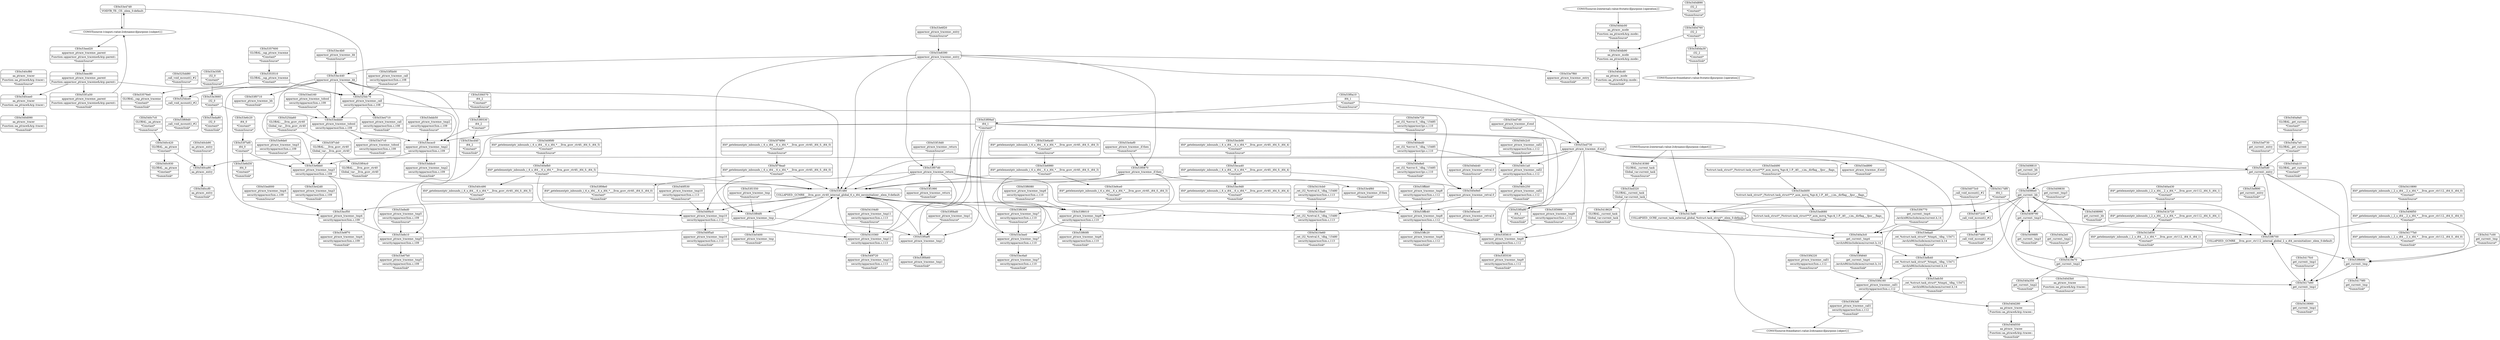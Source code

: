 digraph {
	CE0x53e35f0 [shape=record,shape=Mrecord,label="{CE0x53e35f0|i32_0|*Constant*|*SummSource*}"]
	CE0x53e4710 [shape=record,shape=Mrecord,label="{CE0x53e4710|apparmor_ptrace_traceme:_call|security/apparmor/lsm.c,108|*SummSink*}"]
	CE0x540d760 [shape=record,shape=Mrecord,label="{CE0x540d760|i32_2|*Constant*}"]
	CE0x5417df0 [shape=record,shape=Mrecord,label="{CE0x5417df0|i64_1|*Constant*}"]
	CE0x540e8e0 [shape=record,shape=Mrecord,label="{CE0x540e8e0|_ret_i32_%error.0,_!dbg_!15485|security/apparmor/ipc.c,110|*SummSink*}"]
	CE0x53ed490 [shape=record,shape=Mrecord,label="{CE0x53ed490|%struct.task_struct*_(%struct.task_struct**)*_asm_movq_%gs:$_1:P_,$0_,_r,im,_dirflag_,_fpsr_,_flags_|*SummSource*}"]
	CE0x53ed320 [shape=record,shape=Mrecord,label="{CE0x53ed320|GLOBAL:_current_task|Global_var:current_task}"]
	CE0x54072c0 [shape=record,shape=Mrecord,label="{CE0x54072c0|_call_void_mcount()_#2}"]
	CE0x540ca90 [shape=record,shape=Mrecord,label="{CE0x540ca90|aa_ptrace:_entry}"]
	CE0x5417fc0 [shape=record,shape=Mrecord,label="{CE0x5417fc0|get_current:_tmp1|*SummSource*}"]
	CE0x540ccf0 [shape=record,shape=Mrecord,label="{CE0x540ccf0|aa_ptrace:_entry|*SummSink*}"]
	CE0x53f6700 [shape=record,shape=Mrecord,label="{CE0x53f6700|COLLAPSED:_GCMRE___llvm_gcov_ctr112_internal_global_2_x_i64_zeroinitializer:_elem_0:default:}"]
	CE0x54098f0 [shape=record,shape=Mrecord,label="{CE0x54098f0|get_current:_tmp3|*SummSink*}"]
	CE0x53ed160 [shape=record,shape=Mrecord,label="{CE0x53ed160|apparmor_ptrace_traceme:_tobool|security/apparmor/lsm.c,109|*SummSource*}"]
	CE0x540c1a0 [shape=record,shape=Mrecord,label="{CE0x540c1a0|apparmor_ptrace_traceme:_call2|security/apparmor/lsm.c,112}"]
	CE0x5f78f90 [shape=record,shape=Mrecord,label="{CE0x5f78f90|i64*_getelementptr_inbounds_(_6_x_i64_,_6_x_i64_*___llvm_gcov_ctr40,_i64_0,_i64_0)|*Constant*|*SummSource*}"]
	CE0x53eca40 [shape=record,shape=Mrecord,label="{CE0x53eca40|i64*_getelementptr_inbounds_(_6_x_i64_,_6_x_i64_*___llvm_gcov_ctr40,_i64_0,_i64_4)|*Constant*}"]
	CE0x540d890 [shape=record,shape=Mrecord,label="{CE0x540d890|i32_2|*Constant*|*SummSource*}"]
	CE0x53f69d0 [shape=record,shape=Mrecord,label="{CE0x53f69d0|_call_void_mcount()_#2|*SummSink*}"]
	CE0x540efb0 [shape=record,shape=Mrecord,label="{CE0x540efb0|i64*_getelementptr_inbounds_(_6_x_i64_,_6_x_i64_*___llvm_gcov_ctr40,_i64_0,_i64_5)|*Constant*}"]
	CE0x5410cb0 [shape=record,shape=Mrecord,label="{CE0x5410cb0|_ret_i32_%retval.0,_!dbg_!15480|security/apparmor/lsm.c,113|*SummSource*}"]
	CE0x540ece0 [shape=record,shape=Mrecord,label="{CE0x540ece0|apparmor_ptrace_traceme:_retval.0|*SummSink*}"]
	CE0x540a3c0 [shape=record,shape=Mrecord,label="{CE0x540a3c0|get_current:_tmp4|./arch/x86/include/asm/current.h,14}"]
	CE0x53ecb00 [shape=record,shape=Mrecord,label="{CE0x53ecb00|i64*_getelementptr_inbounds_(_6_x_i64_,_6_x_i64_*___llvm_gcov_ctr40,_i64_0,_i64_4)|*Constant*|*SummSource*}"]
	CE0x53ebbc0 [shape=record,shape=Mrecord,label="{CE0x53ebbc0|apparmor_ptrace_traceme:_tmp2|security/apparmor/lsm.c,109|*SummSink*}"]
	CE0x53f09a0 [shape=record,shape=Mrecord,label="{CE0x53f09a0|i64_1|*Constant*}"]
	CE0x53ef890 [shape=record,shape=Mrecord,label="{CE0x53ef890|get_current:_entry|*SummSink*}"]
	CE0x54177b0 [shape=record,shape=Mrecord,label="{CE0x54177b0|i64*_getelementptr_inbounds_(_2_x_i64_,_2_x_i64_*___llvm_gcov_ctr112,_i64_0,_i64_0)|*Constant*|*SummSink*}"]
	CE0x5409790 [shape=record,shape=Mrecord,label="{CE0x5409790|get_current:_tmp3}"]
	CE0x53f4770 [shape=record,shape=Mrecord,label="{CE0x53f4770|get_current:_tmp4|./arch/x86/include/asm/current.h,14|*SummSource*}"]
	CE0x53f08e0 [shape=record,shape=Mrecord,label="{CE0x53f08e0|i64*_getelementptr_inbounds_(_6_x_i64_,_6_x_i64_*___llvm_gcov_ctr40,_i64_0,_i64_0)|*Constant*|*SummSink*}"]
	CE0x540dc00 [shape=record,shape=Mrecord,label="{CE0x540dc00|aa_ptrace:_mode|Function::aa_ptrace&Arg::mode::|*SummSource*}"]
	CE0x53ed7d0 [shape=record,shape=Mrecord,label="{CE0x53ed7d0|apparmor_ptrace_traceme:_if.end|*SummSource*}"]
	CE0x53ed680 [shape=record,shape=Mrecord,label="{CE0x53ed680|%struct.task_struct*_(%struct.task_struct**)*_asm_movq_%gs:$_1:P_,$0_,_r,im,_dirflag_,_fpsr_,_flags_|*SummSink*}"]
	CE0x53f6010 [shape=record,shape=Mrecord,label="{CE0x53f6010|apparmor_ptrace_traceme:_tmp6|security/apparmor/lsm.c,110}"]
	CE0x541b850 [shape=record,shape=Mrecord,label="{CE0x541b850|i64*_getelementptr_inbounds_(_2_x_i64_,_2_x_i64_*___llvm_gcov_ctr112,_i64_0,_i64_1)|*Constant*|*SummSink*}"]
	CE0x5353510 [shape=record,shape=Mrecord,label="{CE0x5353510|GLOBAL:_cap_ptrace_traceme|*Constant*}"]
	CE0x53f84f0 [shape=record,shape=Mrecord,label="{CE0x53f84f0|apparmor_ptrace_traceme:_tmp}"]
	CE0x5407480 [shape=record,shape=Mrecord,label="{CE0x5407480|_call_void_mcount()_#2|*SummSink*}"]
	CE0x53efb40 [shape=record,shape=Mrecord,label="{CE0x53efb40|_ret_%struct.task_struct*_%tmp4,_!dbg_!15471|./arch/x86/include/asm/current.h,14}"]
	CE0x5406f50 [shape=record,shape=Mrecord,label="{CE0x5406f50|i64*_getelementptr_inbounds_(_2_x_i64_,_2_x_i64_*___llvm_gcov_ctr112,_i64_0,_i64_0)|*Constant*}"]
	CE0x53e6d30 [shape=record,shape=Mrecord,label="{CE0x53e6d30|i64_0|*Constant*|*SummSink*}"]
	CE0x540c250 [shape=record,shape=Mrecord,label="{CE0x540c250|apparmor_ptrace_traceme:_call2|security/apparmor/lsm.c,112|*SummSink*}"]
	"CONST[source:0(mediator),value:2(dynamic)][purpose:{object}]"
	CE0x53f0a80 [shape=record,shape=Mrecord,label="{CE0x53f0a80|i64_1|*Constant*|*SummSink*}"]
	CE0x540f720 [shape=record,shape=Mrecord,label="{CE0x540f720|apparmor_ptrace_traceme:_tmp11|security/apparmor/lsm.c,113|*SummSink*}"]
	CE0x540d3b0 [shape=record,shape=Mrecord,label="{CE0x540d3b0|aa_ptrace:_tracee|Function::aa_ptrace&Arg::tracee::|*SummSource*}"]
	CE0x5415ef0 [shape=record,shape=Mrecord,label="{CE0x5415ef0|COLLAPSED:_GCRE_current_task_external_global_%struct.task_struct*:_elem_0:default:}"]
	CE0x53e9de0 [shape=record,shape=Mrecord,label="{CE0x53e9de0|apparmor_ptrace_traceme:_tmp3|security/apparmor/lsm.c,109|*SummSource*}"]
	CE0x53eddd0 [shape=record,shape=Mrecord,label="{CE0x53eddd0|apparmor_ptrace_traceme:_tobool|security/apparmor/lsm.c,109}"]
	CE0x53f7bf0 [shape=record,shape=Mrecord,label="{CE0x53f7bf0|i64_0|*Constant*}"]
	CE0x53f0710 [shape=record,shape=Mrecord,label="{CE0x53f0710|apparmor_ptrace_traceme:_bb|*SummSink*}"]
	CE0x53f3810 [shape=record,shape=Mrecord,label="{CE0x53f3810|apparmor_ptrace_traceme:_tmp9|security/apparmor/lsm.c,112}"]
	CE0x53ffc20 [shape=record,shape=Mrecord,label="{CE0x53ffc20|apparmor_ptrace_traceme:_tmp8|security/apparmor/lsm.c,112|*SummSink*}"]
	CE0x53f3530 [shape=record,shape=Mrecord,label="{CE0x53f3530|apparmor_ptrace_traceme:_tmp9|security/apparmor/lsm.c,112|*SummSink*}"]
	CE0x53ec9d0 [shape=record,shape=Mrecord,label="{CE0x53ec9d0|i64*_getelementptr_inbounds_(_6_x_i64_,_6_x_i64_*___llvm_gcov_ctr40,_i64_0,_i64_4)|*Constant*|*SummSink*}"]
	CE0x53f4570 [shape=record,shape=Mrecord,label="{CE0x53f4570|i64_2|*Constant*|*SummSource*}"]
	CE0x53e67b0 [shape=record,shape=Mrecord,label="{CE0x53e67b0|apparmor_ptrace_traceme:_tmp5|security/apparmor/lsm.c,109|*SummSink*}"]
	CE0x53ecec0 [shape=record,shape=Mrecord,label="{CE0x53ecec0|apparmor_ptrace_traceme:_tmp2|security/apparmor/lsm.c,109}"]
	CE0x5408990 [shape=record,shape=Mrecord,label="{CE0x5408990|get_current:_bb|*SummSink*}"]
	CE0x541b720 [shape=record,shape=Mrecord,label="{CE0x541b720|i64*_getelementptr_inbounds_(_2_x_i64_,_2_x_i64_*___llvm_gcov_ctr112,_i64_0,_i64_1)|*Constant*}"]
	CE0x53e6980 [shape=record,shape=Mrecord,label="{CE0x53e6980|i64*_getelementptr_inbounds_(_6_x_i64_,_6_x_i64_*___llvm_gcov_ctr40,_i64_0,_i64_3)|*Constant*}"]
	CE0x540cee0 [shape=record,shape=Mrecord,label="{CE0x540cee0|aa_ptrace:_tracer|Function::aa_ptrace&Arg::tracer::}"]
	CE0x53f6080 [shape=record,shape=Mrecord,label="{CE0x53f6080|apparmor_ptrace_traceme:_tmp6|security/apparmor/lsm.c,110|*SummSource*}"]
	CE0x540c420 [shape=record,shape=Mrecord,label="{CE0x540c420|GLOBAL:_aa_ptrace|*Constant*}"]
	CE0x53f07d0 [shape=record,shape=Mrecord,label="{CE0x53f07d0|apparmor_ptrace_traceme:_return}"]
	CE0x540c2c0 [shape=record,shape=Mrecord,label="{CE0x540c2c0|apparmor_ptrace_traceme:_call2|security/apparmor/lsm.c,112|*SummSource*}"]
	CE0x540e720 [shape=record,shape=Mrecord,label="{CE0x540e720|_ret_i32_%error.0,_!dbg_!15485|security/apparmor/ipc.c,110|*SummSource*}"]
	CE0x53ecd40 [shape=record,shape=Mrecord,label="{CE0x53ecd40|i64_2|*Constant*|*SummSink*}"]
	CE0x5410e60 [shape=record,shape=Mrecord,label="{CE0x5410e60|_ret_i32_%retval.0,_!dbg_!15480|security/apparmor/lsm.c,113|*SummSink*}"]
	CE0x53f18d0 [shape=record,shape=Mrecord,label="{CE0x53f18d0|apparmor_ptrace_traceme:_return|*SummSource*}"]
	"CONST[source:1(input),value:2(dynamic)][purpose:{subject}]"
	CE0x5419e70 [shape=record,shape=Mrecord,label="{CE0x5419e70|get_current:_tmp2}"]
	CE0x53f1480 [shape=record,shape=Mrecord,label="{CE0x53f1480|COLLAPSED:_GCMRE___llvm_gcov_ctr40_internal_global_6_x_i64_zeroinitializer:_elem_0:default:}"]
	CE0x53efe10 [shape=record,shape=Mrecord,label="{CE0x53efe10|apparmor_ptrace_traceme:_tmp5|security/apparmor/lsm.c,109}"]
	CE0x54179f0 [shape=record,shape=Mrecord,label="{CE0x54179f0|get_current:_tmp|*SummSink*}"]
	CE0x5f78ea0 [shape=record,shape=Mrecord,label="{CE0x5f78ea0|i64*_getelementptr_inbounds_(_6_x_i64_,_6_x_i64_*___llvm_gcov_ctr40,_i64_0,_i64_0)|*Constant*}"]
	CE0x540a9a0 [shape=record,shape=Mrecord,label="{CE0x540a9a0|GLOBAL:_get_current|*Constant*|*SummSource*}"]
	CE0x53f04c0 [shape=record,shape=Mrecord,label="{CE0x53f04c0|GLOBAL:___llvm_gcov_ctr40|Global_var:__llvm_gcov_ctr40|*SummSink*}"]
	CE0x5417e60 [shape=record,shape=Mrecord,label="{CE0x5417e60|get_current:_tmp1}"]
	CE0x53e37c0 [shape=record,shape=Mrecord,label="{CE0x53e37c0|apparmor_ptrace_traceme:_tobool|security/apparmor/lsm.c,109|*SummSink*}"]
	CE0x540e9e0 [shape=record,shape=Mrecord,label="{CE0x540e9e0|apparmor_ptrace_traceme:_retval.0}"]
	CE0x540a350 [shape=record,shape=Mrecord,label="{CE0x540a350|get_current:_tmp2|*SummSink*}"]
	CE0x53e6f20 [shape=record,shape=Mrecord,label="{CE0x53e6f20|apparmor_ptrace_traceme:_entry|*SummSource*}"]
	CE0x54086e0 [shape=record,shape=Mrecord,label="{CE0x54086e0|get_current:_bb}"]
	CE0x5418060 [shape=record,shape=Mrecord,label="{CE0x5418060|get_current:_tmp1|*SummSink*}"]
	CE0x5418380 [shape=record,shape=Mrecord,label="{CE0x5418380|GLOBAL:_current_task|Global_var:current_task|*SummSource*}"]
	CE0x53f0530 [shape=record,shape=Mrecord,label="{CE0x53f0530|i64_2|*Constant*}"]
	CE0x53f7cb0 [shape=record,shape=Mrecord,label="{CE0x53f7cb0|GLOBAL:___llvm_gcov_ctr40|Global_var:__llvm_gcov_ctr40}"]
	CE0x5357600 [shape=record,shape=Mrecord,label="{CE0x5357600|GLOBAL:_cap_ptrace_traceme|*Constant*|*SummSource*}"]
	CE0x53ed400 [shape=record,shape=Mrecord,label="{CE0x53ed400|%struct.task_struct*_(%struct.task_struct**)*_asm_movq_%gs:$_1:P_,$0_,_r,im,_dirflag_,_fpsr_,_flags_}"]
	CE0x540ded0 [shape=record,shape=Mrecord,label="{CE0x540ded0|_ret_i32_%error.0,_!dbg_!15485|security/apparmor/ipc.c,110}"]
	"CONST[source:2(external),value:2(dynamic)][purpose:{object}]"
	CE0x525da60 [shape=record,shape=Mrecord,label="{CE0x525da60|GLOBAL:___llvm_gcov_ctr40|Global_var:__llvm_gcov_ctr40|*SummSource*}"]
	CE0x53e9ce0 [shape=record,shape=Mrecord,label="{CE0x53e9ce0|i64*_getelementptr_inbounds_(_6_x_i64_,_6_x_i64_*___llvm_gcov_ctr40,_i64_0,_i64_3)|*Constant*|*SummSink*}"]
	CE0x53eed20 [shape=record,shape=Mrecord,label="{CE0x53eed20|apparmor_ptrace_traceme:_parent|Function::apparmor_ptrace_traceme&Arg::parent::|*SummSource*}"]
	CE0x53f4160 [shape=record,shape=Mrecord,label="{CE0x53f4160|apparmor_ptrace_traceme:_call1|security/apparmor/lsm.c,112}"]
	CE0x54073c0 [shape=record,shape=Mrecord,label="{CE0x54073c0|_call_void_mcount()_#2|*SummSource*}"]
	CE0x53ffb40 [shape=record,shape=Mrecord,label="{CE0x53ffb40|apparmor_ptrace_traceme:_tmp8|security/apparmor/lsm.c,112}"]
	CE0x540d550 [shape=record,shape=Mrecord,label="{CE0x540d550|aa_ptrace:_tracee|Function::aa_ptrace&Arg::tracee::|*SummSink*}"]
	CE0x53f43d0 [shape=record,shape=Mrecord,label="{CE0x53f43d0|apparmor_ptrace_traceme:_call1|security/apparmor/lsm.c,112|*SummSink*}"]
	CE0x5410890 [shape=record,shape=Mrecord,label="{CE0x5410890|i64*_getelementptr_inbounds_(_2_x_i64_,_2_x_i64_*___llvm_gcov_ctr112,_i64_0,_i64_0)|*Constant*|*SummSource*}"]
	CE0x540a2e0 [shape=record,shape=Mrecord,label="{CE0x540a2e0|get_current:_tmp2|*SummSource*}"]
	CE0x53f1990 [shape=record,shape=Mrecord,label="{CE0x53f1990|apparmor_ptrace_traceme:_return|*SummSink*}"]
	CE0x53e9f70 [shape=record,shape=Mrecord,label="{CE0x53e9f70|apparmor_ptrace_traceme:_tmp4|security/apparmor/lsm.c,109|*SummSink*}"]
	CE0x5408810 [shape=record,shape=Mrecord,label="{CE0x5408810|get_current:_bb|*SummSource*}"]
	CE0x53ef730 [shape=record,shape=Mrecord,label="{CE0x53ef730|get_current:_entry|*SummSource*}"]
	CE0x53ebb50 [shape=record,shape=Mrecord,label="{CE0x53ebb50|apparmor_ptrace_traceme:_tmp2|security/apparmor/lsm.c,109|*SummSource*}"]
	CE0x53eda80 [shape=record,shape=Mrecord,label="{CE0x53eda80|i32_0|*Constant*|*SummSink*}"]
	CE0x540d090 [shape=record,shape=Mrecord,label="{CE0x540d090|aa_ptrace:_tracer|Function::aa_ptrace&Arg::tracer::|*SummSink*}"]
	CE0x53e8390 [shape=record,shape=Mrecord,label="{CE0x53e8390|apparmor_ptrace_traceme:_entry}"]
	CE0x540f4c0 [shape=record,shape=Mrecord,label="{CE0x540f4c0|apparmor_ptrace_traceme:_tmp10|security/apparmor/lsm.c,113}"]
	CE0x5410360 [shape=record,shape=Mrecord,label="{CE0x5410360|apparmor_ptrace_traceme:_tmp11|security/apparmor/lsm.c,113}"]
	CE0x53f5b00 [shape=record,shape=Mrecord,label="{CE0x53f5b00|apparmor_ptrace_traceme:_call|security/apparmor/lsm.c,108|*SummSource*}"]
	CE0x540a430 [shape=record,shape=Mrecord,label="{CE0x540a430|i64*_getelementptr_inbounds_(_2_x_i64_,_2_x_i64_*___llvm_gcov_ctr112,_i64_0,_i64_1)|*Constant*|*SummSource*}"]
	CE0x53ecf50 [shape=record,shape=Mrecord,label="{CE0x53ecf50|apparmor_ptrace_traceme:_tmp4|security/apparmor/lsm.c,109}"]
	CE0x53f0af0 [shape=record,shape=Mrecord,label="{CE0x53f0af0|apparmor_ptrace_traceme:_tmp1}"]
	CE0x54104d0 [shape=record,shape=Mrecord,label="{CE0x54104d0|apparmor_ptrace_traceme:_tmp11|security/apparmor/lsm.c,113|*SummSource*}"]
	CE0x53ef5d0 [shape=record,shape=Mrecord,label="{CE0x53ef5d0|get_current:_entry}"]
	CE0x540a7e0 [shape=record,shape=Mrecord,label="{CE0x540a7e0|GLOBAL:_get_current|*Constant*}"]
	CE0x53e3660 [shape=record,shape=Mrecord,label="{CE0x53e3660|i32_0|*Constant*}"]
	CE0x53ed000 [shape=record,shape=Mrecord,label="{CE0x53ed000|apparmor_ptrace_traceme:_tmp4|security/apparmor/lsm.c,109|*SummSource*}"]
	CE0x53576e0 [shape=record,shape=Mrecord,label="{CE0x53576e0|GLOBAL:_cap_ptrace_traceme|*Constant*|*SummSink*}"]
	CE0x53e47d0 [shape=record,shape=Mrecord,label="{CE0x53e47d0|VOIDTB_TE:_CE:_elem_0:default:}"]
	CE0x53f6690 [shape=record,shape=Mrecord,label="{CE0x53f6690|get_current:_tmp}"]
	CE0x53e42d0 [shape=record,shape=Mrecord,label="{CE0x53e42d0|apparmor_ptrace_traceme:_tmp3|security/apparmor/lsm.c,109|*SummSink*}"]
	CE0x540d280 [shape=record,shape=Mrecord,label="{CE0x540d280|aa_ptrace:_tracee|Function::aa_ptrace&Arg::tracee::}"]
	CE0x540f530 [shape=record,shape=Mrecord,label="{CE0x540f530|apparmor_ptrace_traceme:_tmp10|security/apparmor/lsm.c,113|*SummSource*}"]
	CE0x5418620 [shape=record,shape=Mrecord,label="{CE0x5418620|GLOBAL:_current_task|Global_var:current_task|*SummSink*}"]
	CE0x53f0bd0 [shape=record,shape=Mrecord,label="{CE0x53f0bd0|apparmor_ptrace_traceme:_tmp1|*SummSource*}"]
	"CONST[source:0(mediator),value:0(static)][purpose:{operation}]"
	CE0x540c7c0 [shape=record,shape=Mrecord,label="{CE0x540c7c0|GLOBAL:_aa_ptrace|*Constant*|*SummSource*}"]
	CE0x53ec6a0 [shape=record,shape=Mrecord,label="{CE0x53ec6a0|apparmor_ptrace_traceme:_tmp7|security/apparmor/lsm.c,110|*SummSink*}"]
	CE0x53f60f0 [shape=record,shape=Mrecord,label="{CE0x53f60f0|apparmor_ptrace_traceme:_tmp6|security/apparmor/lsm.c,110|*SummSink*}"]
	CE0x540db90 [shape=record,shape=Mrecord,label="{CE0x540db90|aa_ptrace:_mode|Function::aa_ptrace&Arg::mode::}"]
	CE0x53e7f60 [shape=record,shape=Mrecord,label="{CE0x53e7f60|apparmor_ptrace_traceme:_entry|*SummSink*}"]
	CE0x53efc50 [shape=record,shape=Mrecord,label="{CE0x53efc50|_ret_%struct.task_struct*_%tmp4,_!dbg_!15471|./arch/x86/include/asm/current.h,14|*SummSink*}"]
	CE0x53ed890 [shape=record,shape=Mrecord,label="{CE0x53ed890|apparmor_ptrace_traceme:_if.end|*SummSink*}"]
	CE0x53e6c20 [shape=record,shape=Mrecord,label="{CE0x53e6c20|i64_0|*Constant*|*SummSource*}"]
	CE0x540da30 [shape=record,shape=Mrecord,label="{CE0x540da30|i32_2|*Constant*|*SummSink*}"]
	CE0x540eb40 [shape=record,shape=Mrecord,label="{CE0x540eb40|apparmor_ptrace_traceme:_retval.0|*SummSource*}"]
	CE0x540dcd0 [shape=record,shape=Mrecord,label="{CE0x540dcd0|aa_ptrace:_mode|Function::aa_ptrace&Arg::mode::|*SummSink*}"]
	CE0x540f0f0 [shape=record,shape=Mrecord,label="{CE0x540f0f0|i64*_getelementptr_inbounds_(_6_x_i64_,_6_x_i64_*___llvm_gcov_ctr40,_i64_0,_i64_5)|*Constant*|*SummSource*}"]
	CE0x53ec4b0 [shape=record,shape=Mrecord,label="{CE0x53ec4b0|apparmor_ptrace_traceme:_bb|*SummSource*}"]
	CE0x540f5a0 [shape=record,shape=Mrecord,label="{CE0x540f5a0|apparmor_ptrace_traceme:_tmp10|security/apparmor/lsm.c,113|*SummSink*}"]
	CE0x525dce0 [shape=record,shape=Mrecord,label="{CE0x525dce0|_call_void_mcount()_#2}"]
	CE0x53ec440 [shape=record,shape=Mrecord,label="{CE0x53ec440|apparmor_ptrace_traceme:_bb}"]
	CE0x53ed730 [shape=record,shape=Mrecord,label="{CE0x53ed730|apparmor_ptrace_traceme:_if.end}"]
	CE0x5410be0 [shape=record,shape=Mrecord,label="{CE0x5410be0|_ret_i32_%retval.0,_!dbg_!15480|security/apparmor/lsm.c,113}"]
	CE0x53eec80 [shape=record,shape=Mrecord,label="{CE0x53eec80|apparmor_ptrace_traceme:_parent|Function::apparmor_ptrace_traceme&Arg::parent::}"]
	CE0x53efaa0 [shape=record,shape=Mrecord,label="{CE0x53efaa0|_ret_%struct.task_struct*_%tmp4,_!dbg_!15471|./arch/x86/include/asm/current.h,14|*SummSource*}"]
	CE0x540cb90 [shape=record,shape=Mrecord,label="{CE0x540cb90|aa_ptrace:_entry|*SummSource*}"]
	CE0x53e5400 [shape=record,shape=Mrecord,label="{CE0x53e5400|apparmor_ptrace_traceme:_tmp|*SummSink*}"]
	CE0x53e6bb0 [shape=record,shape=Mrecord,label="{CE0x53e6bb0|apparmor_ptrace_traceme:_tmp3|security/apparmor/lsm.c,109}"]
	CE0x540cf80 [shape=record,shape=Mrecord,label="{CE0x540cf80|aa_ptrace:_tracer|Function::aa_ptrace&Arg::tracer::|*SummSource*}"]
	CE0x53f3980 [shape=record,shape=Mrecord,label="{CE0x53f3980|apparmor_ptrace_traceme:_tmp9|security/apparmor/lsm.c,112|*SummSource*}"]
	CE0x540ab10 [shape=record,shape=Mrecord,label="{CE0x540ab10|GLOBAL:_get_current|*Constant*|*SummSink*}"]
	CE0x5417c00 [shape=record,shape=Mrecord,label="{CE0x5417c00|get_current:_tmp|*SummSource*}"]
	CE0x5409830 [shape=record,shape=Mrecord,label="{CE0x5409830|get_current:_tmp3|*SummSource*}"]
	CE0x53f0870 [shape=record,shape=Mrecord,label="{CE0x53f0870|apparmor_ptrace_traceme:_if.then}"]
	CE0x53f6300 [shape=record,shape=Mrecord,label="{CE0x53f6300|apparmor_ptrace_traceme:_tmp7|security/apparmor/lsm.c,110|*SummSource*}"]
	CE0x53f1a50 [shape=record,shape=Mrecord,label="{CE0x53f1a50|apparmor_ptrace_traceme:_parent|Function::apparmor_ptrace_traceme&Arg::parent::|*SummSink*}"]
	CE0x53f0a10 [shape=record,shape=Mrecord,label="{CE0x53f0a10|i64_1|*Constant*|*SummSource*}"]
	CE0x525dd80 [shape=record,shape=Mrecord,label="{CE0x525dd80|_call_void_mcount()_#2|*SummSource*}"]
	CE0x53e4ef0 [shape=record,shape=Mrecord,label="{CE0x53e4ef0|apparmor_ptrace_traceme:_if.then|*SummSource*}"]
	CE0x525dc70 [shape=record,shape=Mrecord,label="{CE0x525dc70|apparmor_ptrace_traceme:_call|security/apparmor/lsm.c,108}"]
	CE0x53ffbb0 [shape=record,shape=Mrecord,label="{CE0x53ffbb0|apparmor_ptrace_traceme:_tmp8|security/apparmor/lsm.c,112|*SummSource*}"]
	CE0x53e3ee0 [shape=record,shape=Mrecord,label="{CE0x53e3ee0|apparmor_ptrace_traceme:_tmp7|security/apparmor/lsm.c,110}"]
	CE0x53efed0 [shape=record,shape=Mrecord,label="{CE0x53efed0|apparmor_ptrace_traceme:_tmp5|security/apparmor/lsm.c,109|*SummSource*}"]
	CE0x53f0b60 [shape=record,shape=Mrecord,label="{CE0x53f0b60|apparmor_ptrace_traceme:_tmp1|*SummSink*}"]
	CE0x53e4f60 [shape=record,shape=Mrecord,label="{CE0x53e4f60|apparmor_ptrace_traceme:_if.then|*SummSink*}"]
	CE0x53f4220 [shape=record,shape=Mrecord,label="{CE0x53f4220|apparmor_ptrace_traceme:_call1|security/apparmor/lsm.c,112|*SummSource*}"]
	CE0x540c930 [shape=record,shape=Mrecord,label="{CE0x540c930|GLOBAL:_aa_ptrace|*Constant*|*SummSink*}"]
	CE0x540c490 [shape=record,shape=Mrecord,label="{CE0x540c490|i64*_getelementptr_inbounds_(_6_x_i64_,_6_x_i64_*___llvm_gcov_ctr40,_i64_0,_i64_5)|*Constant*|*SummSink*}"]
	CE0x53f4840 [shape=record,shape=Mrecord,label="{CE0x53f4840|get_current:_tmp4|./arch/x86/include/asm/current.h,14|*SummSink*}"]
	"CONST[source:2(external),value:0(static)][purpose:{operation}]"
	CE0x53e6a40 [shape=record,shape=Mrecord,label="{CE0x53e6a40|i64*_getelementptr_inbounds_(_6_x_i64_,_6_x_i64_*___llvm_gcov_ctr40,_i64_0,_i64_3)|*Constant*|*SummSource*}"]
	CE0x53f1550 [shape=record,shape=Mrecord,label="{CE0x53f1550|apparmor_ptrace_traceme:_tmp|*SummSource*}"]
	CE0x53efe10 -> CE0x53f1480
	CE0x5417df0 -> CE0x5409790
	CE0x53ed000 -> CE0x53ecf50
	CE0x53e8390 -> CE0x53f0870
	CE0x53f07d0 -> CE0x5410be0
	CE0x53f7bf0 -> CE0x53e6d30
	CE0x5f78ea0 -> CE0x53f08e0
	CE0x53f09a0 -> CE0x53f0a80
	CE0x53f7cb0 -> CE0x53e6bb0
	CE0x540cee0 -> CE0x540d090
	CE0x540e9e0 -> CE0x540ece0
	CE0x53ffb40 -> CE0x53ffc20
	CE0x540f0f0 -> CE0x540efb0
	CE0x53f84f0 -> CE0x53e5400
	CE0x53eca40 -> CE0x53f1480
	CE0x540d890 -> CE0x540d760
	CE0x540efb0 -> CE0x540c490
	CE0x53ec440 -> CE0x53eddd0
	CE0x53f07d0 -> CE0x540e9e0
	CE0x53ed320 -> CE0x5415ef0
	CE0x53e6980 -> CE0x53f6010
	CE0x53eca40 -> CE0x53ec9d0
	CE0x53f1480 -> CE0x540f4c0
	CE0x53e8390 -> CE0x53f07d0
	CE0x53efed0 -> CE0x53efe10
	CE0x53f09a0 -> CE0x53e3ee0
	CE0x53e47d0 -> CE0x525dc70
	CE0x53ef5d0 -> CE0x54086e0
	CE0x53ffbb0 -> CE0x53ffb40
	CE0x5353510 -> CE0x53576e0
	CE0x53f6010 -> CE0x53f60f0
	CE0x540e720 -> CE0x540ded0
	CE0x53ecec0 -> CE0x53e6bb0
	CE0x5417c00 -> CE0x53f6690
	CE0x53ef5d0 -> CE0x5417e60
	CE0x53f0530 -> CE0x53ecec0
	CE0x53e6c20 -> CE0x53f7bf0
	"CONST[source:1(input),value:2(dynamic)][purpose:{subject}]" -> CE0x53e47d0
	CE0x5415ef0 -> "CONST[source:0(mediator),value:2(dynamic)][purpose:{object}]"
	CE0x53e47d0 -> "CONST[source:1(input),value:2(dynamic)][purpose:{subject}]"
	CE0x540d760 -> CE0x540db90
	CE0x541b720 -> CE0x5419e70
	CE0x525dd80 -> CE0x525dce0
	CE0x53f07d0 -> CE0x5410360
	CE0x53f4160 -> CE0x540d280
	CE0x53eca40 -> CE0x53ffb40
	CE0x540a3c0 -> CE0x53efb40
	CE0x53f1a50 -> "CONST[source:1(input),value:2(dynamic)][purpose:{subject}]"
	CE0x53eddd0 -> CE0x53ecec0
	CE0x540dc00 -> CE0x540db90
	CE0x5410be0 -> CE0x5410e60
	CE0x53f0a10 -> CE0x53f09a0
	CE0x53f6700 -> CE0x53f6690
	CE0x53f6080 -> CE0x53f6010
	CE0x53ef5d0 -> CE0x53f6690
	CE0x53f6010 -> CE0x53e3ee0
	CE0x53ed730 -> CE0x53ffb40
	CE0x540efb0 -> CE0x53f1480
	CE0x53f09a0 -> CE0x53f3810
	CE0x5410360 -> CE0x540f720
	CE0x53f6700 -> CE0x5419e70
	CE0x5409790 -> CE0x54098f0
	CE0x53ecec0 -> CE0x53ebbc0
	CE0x5417fc0 -> CE0x5417e60
	CE0x5353510 -> CE0x525dc70
	CE0x53f5b00 -> CE0x525dc70
	CE0x541b720 -> CE0x541b850
	CE0x540cf80 -> CE0x540cee0
	CE0x53eec80 -> CE0x53f1a50
	CE0x540a3c0 -> CE0x53f4840
	CE0x540a7e0 -> CE0x53ef5d0
	CE0x53eddd0 -> CE0x53e37c0
	CE0x53e3ee0 -> CE0x53f1480
	CE0x53f3810 -> CE0x53f3530
	CE0x540ca90 -> CE0x540ccf0
	CE0x540f530 -> CE0x540f4c0
	CE0x53ed490 -> CE0x53ed400
	CE0x53e6980 -> CE0x53f1480
	CE0x540c420 -> CE0x540ca90
	CE0x525dce0 -> CE0x53f69d0
	CE0x5417df0 -> CE0x53f0a80
	CE0x540c1a0 -> CE0x540c250
	CE0x53f07d0 -> CE0x53f1480
	CE0x53eec80 -> CE0x540cee0
	CE0x53e6f20 -> CE0x53e8390
	CE0x54104d0 -> CE0x5410360
	CE0x54086e0 -> CE0x5408990
	CE0x53e6980 -> CE0x53e9ce0
	CE0x53f4570 -> CE0x53f0530
	CE0x53f1480 -> CE0x53f6010
	CE0x5417e60 -> CE0x5418060
	CE0x53f0870 -> CE0x53f1480
	CE0x53e6bb0 -> CE0x53f1480
	CE0x53f43d0 -> "CONST[source:0(mediator),value:2(dynamic)][purpose:{object}]"
	CE0x53f09a0 -> CE0x5410360
	CE0x53f09a0 -> CE0x53f0af0
	CE0x540c2c0 -> CE0x540c1a0
	CE0x53f4770 -> CE0x540a3c0
	CE0x53ed730 -> CE0x53ef5d0
	CE0x5417df0 -> CE0x5417e60
	CE0x53f07d0 -> CE0x540f4c0
	CE0x540d3b0 -> CE0x540d280
	CE0x53f0bd0 -> CE0x53f0af0
	CE0x540a2e0 -> CE0x5419e70
	CE0x53f3810 -> CE0x53f1480
	CE0x53e4ef0 -> CE0x53f0870
	CE0x53ed730 -> CE0x53f1480
	CE0x541b720 -> CE0x53f6700
	CE0x53ed730 -> CE0x53ed890
	CE0x540a430 -> CE0x541b720
	CE0x53ec440 -> CE0x53e6bb0
	"CONST[source:2(external),value:2(dynamic)][purpose:{object}]" -> CE0x5418380
	CE0x5f78f90 -> CE0x5f78ea0
	CE0x53ed7d0 -> CE0x53ed730
	CE0x540c1a0 -> CE0x540e9e0
	CE0x53f1550 -> CE0x53f84f0
	CE0x53ed400 -> CE0x540a3c0
	CE0x540e9e0 -> CE0x5410be0
	CE0x53ec440 -> CE0x53f1480
	CE0x53ed730 -> CE0x540ca90
	CE0x54073c0 -> CE0x54072c0
	CE0x53e8390 -> CE0x53ec440
	CE0x53ec440 -> CE0x53ecf50
	CE0x53f1480 -> CE0x53ffb40
	CE0x5415ef0 -> CE0x5415ef0
	CE0x540d760 -> CE0x540da30
	CE0x53f0af0 -> CE0x53f0b60
	CE0x53e8390 -> CE0x53ed730
	CE0x53f0530 -> CE0x53ecd40
	CE0x53ef5d0 -> CE0x53ef890
	CE0x525da60 -> CE0x53f7cb0
	CE0x53eed20 -> CE0x53eec80
	CE0x540a7e0 -> CE0x540ab10
	CE0x540ded0 -> CE0x540c1a0
	CE0x53f6690 -> CE0x5417e60
	CE0x540d280 -> CE0x540d550
	CE0x54086e0 -> CE0x5415ef0
	CE0x53e8390 -> CE0x53f84f0
	CE0x53e3660 -> CE0x53eddd0
	CE0x54086e0 -> CE0x53efb40
	CE0x53f7cb0 -> CE0x53f04c0
	CE0x53efb40 -> CE0x53efc50
	CE0x53ef730 -> CE0x53ef5d0
	CE0x53f4160 -> CE0x53f43d0
	"CONST[source:2(external),value:0(static)][purpose:{operation}]" -> CE0x540dc00
	CE0x540eb40 -> CE0x540e9e0
	CE0x5357600 -> CE0x5353510
	CE0x540c420 -> CE0x540c930
	CE0x5419e70 -> CE0x5409790
	CE0x54072c0 -> CE0x5407480
	CE0x53ec4b0 -> CE0x53ec440
	CE0x53f0870 -> CE0x53e4f60
	CE0x525dc70 -> CE0x540e9e0
	CE0x53ec440 -> CE0x53f0710
	CE0x53f09a0 -> CE0x53efe10
	CE0x53f0870 -> CE0x53e3ee0
	CE0x540c7c0 -> CE0x540c420
	CE0x53e6a40 -> CE0x53e6980
	CE0x53f4220 -> CE0x53f4160
	CE0x53f1480 -> CE0x53ecf50
	"CONST[source:1(input),value:2(dynamic)][purpose:{subject}]" -> CE0x53eed20
	CE0x540f4c0 -> CE0x540f5a0
	CE0x53e8390 -> CE0x53f1480
	CE0x53ed320 -> CE0x5418620
	CE0x540f4c0 -> CE0x5410360
	CE0x53ed400 -> CE0x53ed680
	CE0x53ec440 -> CE0x53ecec0
	CE0x540db90 -> CE0x540dcd0
	CE0x5419e70 -> CE0x540a350
	CE0x5f78ea0 -> CE0x53f84f0
	CE0x540ded0 -> CE0x540e8e0
	CE0x53ef5d0 -> CE0x53f6700
	CE0x53f07d0 -> CE0x53f1990
	CE0x53e8390 -> CE0x53f0af0
	CE0x53f0870 -> CE0x53f6010
	CE0x53f0af0 -> CE0x53f1480
	CE0x5410cb0 -> CE0x5410be0
	CE0x53ed400 -> CE0x5415ef0
	CE0x54086e0 -> CE0x540a3c0
	CE0x53ed320 -> CE0x540a3c0
	CE0x540da30 -> "CONST[source:0(mediator),value:0(static)][purpose:{operation}]"
	CE0x525dc70 -> CE0x53e4710
	CE0x53ed160 -> CE0x53eddd0
	CE0x5408810 -> CE0x54086e0
	CE0x540cb90 -> CE0x540ca90
	CE0x53f0a10 -> CE0x5417df0
	CE0x540efb0 -> CE0x540f4c0
	CE0x53f7bf0 -> CE0x53e6bb0
	CE0x53ebb50 -> CE0x53ecec0
	CE0x53e35f0 -> CE0x53e3660
	CE0x53efaa0 -> CE0x53efb40
	CE0x53f84f0 -> CE0x53f0af0
	CE0x5406f50 -> CE0x54177b0
	CE0x54086e0 -> CE0x5419e70
	CE0x54086e0 -> CE0x5409790
	CE0x53eec80 -> CE0x525dc70
	CE0x5418380 -> CE0x53ed320
	CE0x53f18d0 -> CE0x53f07d0
	CE0x5406f50 -> CE0x53f6690
	CE0x53ec440 -> CE0x525dce0
	CE0x53ed730 -> CE0x540c1a0
	CE0x53ecb00 -> CE0x53eca40
	CE0x5410890 -> CE0x5406f50
	CE0x525dc70 -> CE0x53eddd0
	CE0x53e6bb0 -> CE0x53ecf50
	CE0x53efb40 -> CE0x53f4160
	CE0x5409790 -> CE0x53f6700
	CE0x5417e60 -> CE0x53f6700
	CE0x53ecf50 -> CE0x53e9f70
	CE0x540a9a0 -> CE0x540a7e0
	CE0x5410360 -> CE0x53f1480
	CE0x54086e0 -> CE0x54072c0
	CE0x53ed730 -> CE0x53f3810
	CE0x5406f50 -> CE0x53f6700
	CE0x53ec440 -> CE0x525dc70
	CE0x53e9de0 -> CE0x53e6bb0
	CE0x53e3ee0 -> CE0x53ec6a0
	CE0x53ffb40 -> CE0x53f3810
	CE0x53f1480 -> CE0x53f84f0
	CE0x53f6690 -> CE0x54179f0
	CE0x54086e0 -> CE0x53f6700
	CE0x53f6300 -> CE0x53e3ee0
	CE0x53e3660 -> CE0x53eda80
	CE0x53e8390 -> CE0x53e7f60
	CE0x5409830 -> CE0x5409790
	CE0x53f3980 -> CE0x53f3810
	"CONST[source:2(external),value:2(dynamic)][purpose:{object}]" -> CE0x5415ef0
	CE0x53ec440 -> CE0x53efe10
	CE0x5415ef0 -> CE0x540a3c0
	CE0x5f78ea0 -> CE0x53f1480
	CE0x53f09a0 -> CE0x53ecec0
	CE0x53ecf50 -> CE0x53efe10
	CE0x53e6bb0 -> CE0x53e42d0
	CE0x53efe10 -> CE0x53e67b0
	CE0x53ed730 -> CE0x53f4160
}